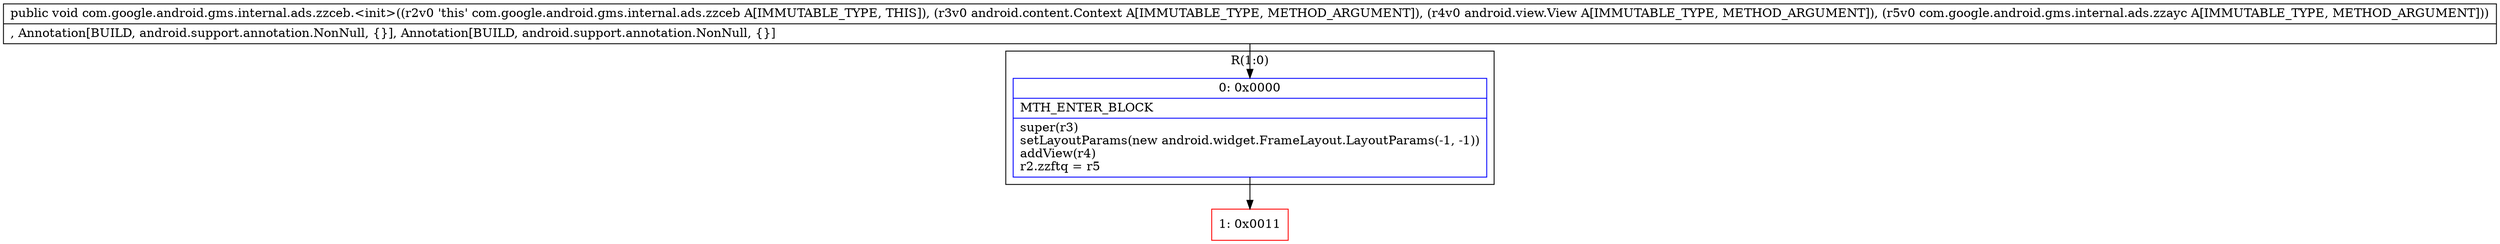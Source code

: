 digraph "CFG forcom.google.android.gms.internal.ads.zzceb.\<init\>(Landroid\/content\/Context;Landroid\/view\/View;Lcom\/google\/android\/gms\/internal\/ads\/zzayc;)V" {
subgraph cluster_Region_779798161 {
label = "R(1:0)";
node [shape=record,color=blue];
Node_0 [shape=record,label="{0\:\ 0x0000|MTH_ENTER_BLOCK\l|super(r3)\lsetLayoutParams(new android.widget.FrameLayout.LayoutParams(\-1, \-1))\laddView(r4)\lr2.zzftq = r5\l}"];
}
Node_1 [shape=record,color=red,label="{1\:\ 0x0011}"];
MethodNode[shape=record,label="{public void com.google.android.gms.internal.ads.zzceb.\<init\>((r2v0 'this' com.google.android.gms.internal.ads.zzceb A[IMMUTABLE_TYPE, THIS]), (r3v0 android.content.Context A[IMMUTABLE_TYPE, METHOD_ARGUMENT]), (r4v0 android.view.View A[IMMUTABLE_TYPE, METHOD_ARGUMENT]), (r5v0 com.google.android.gms.internal.ads.zzayc A[IMMUTABLE_TYPE, METHOD_ARGUMENT]))  | , Annotation[BUILD, android.support.annotation.NonNull, \{\}], Annotation[BUILD, android.support.annotation.NonNull, \{\}]\l}"];
MethodNode -> Node_0;
Node_0 -> Node_1;
}

